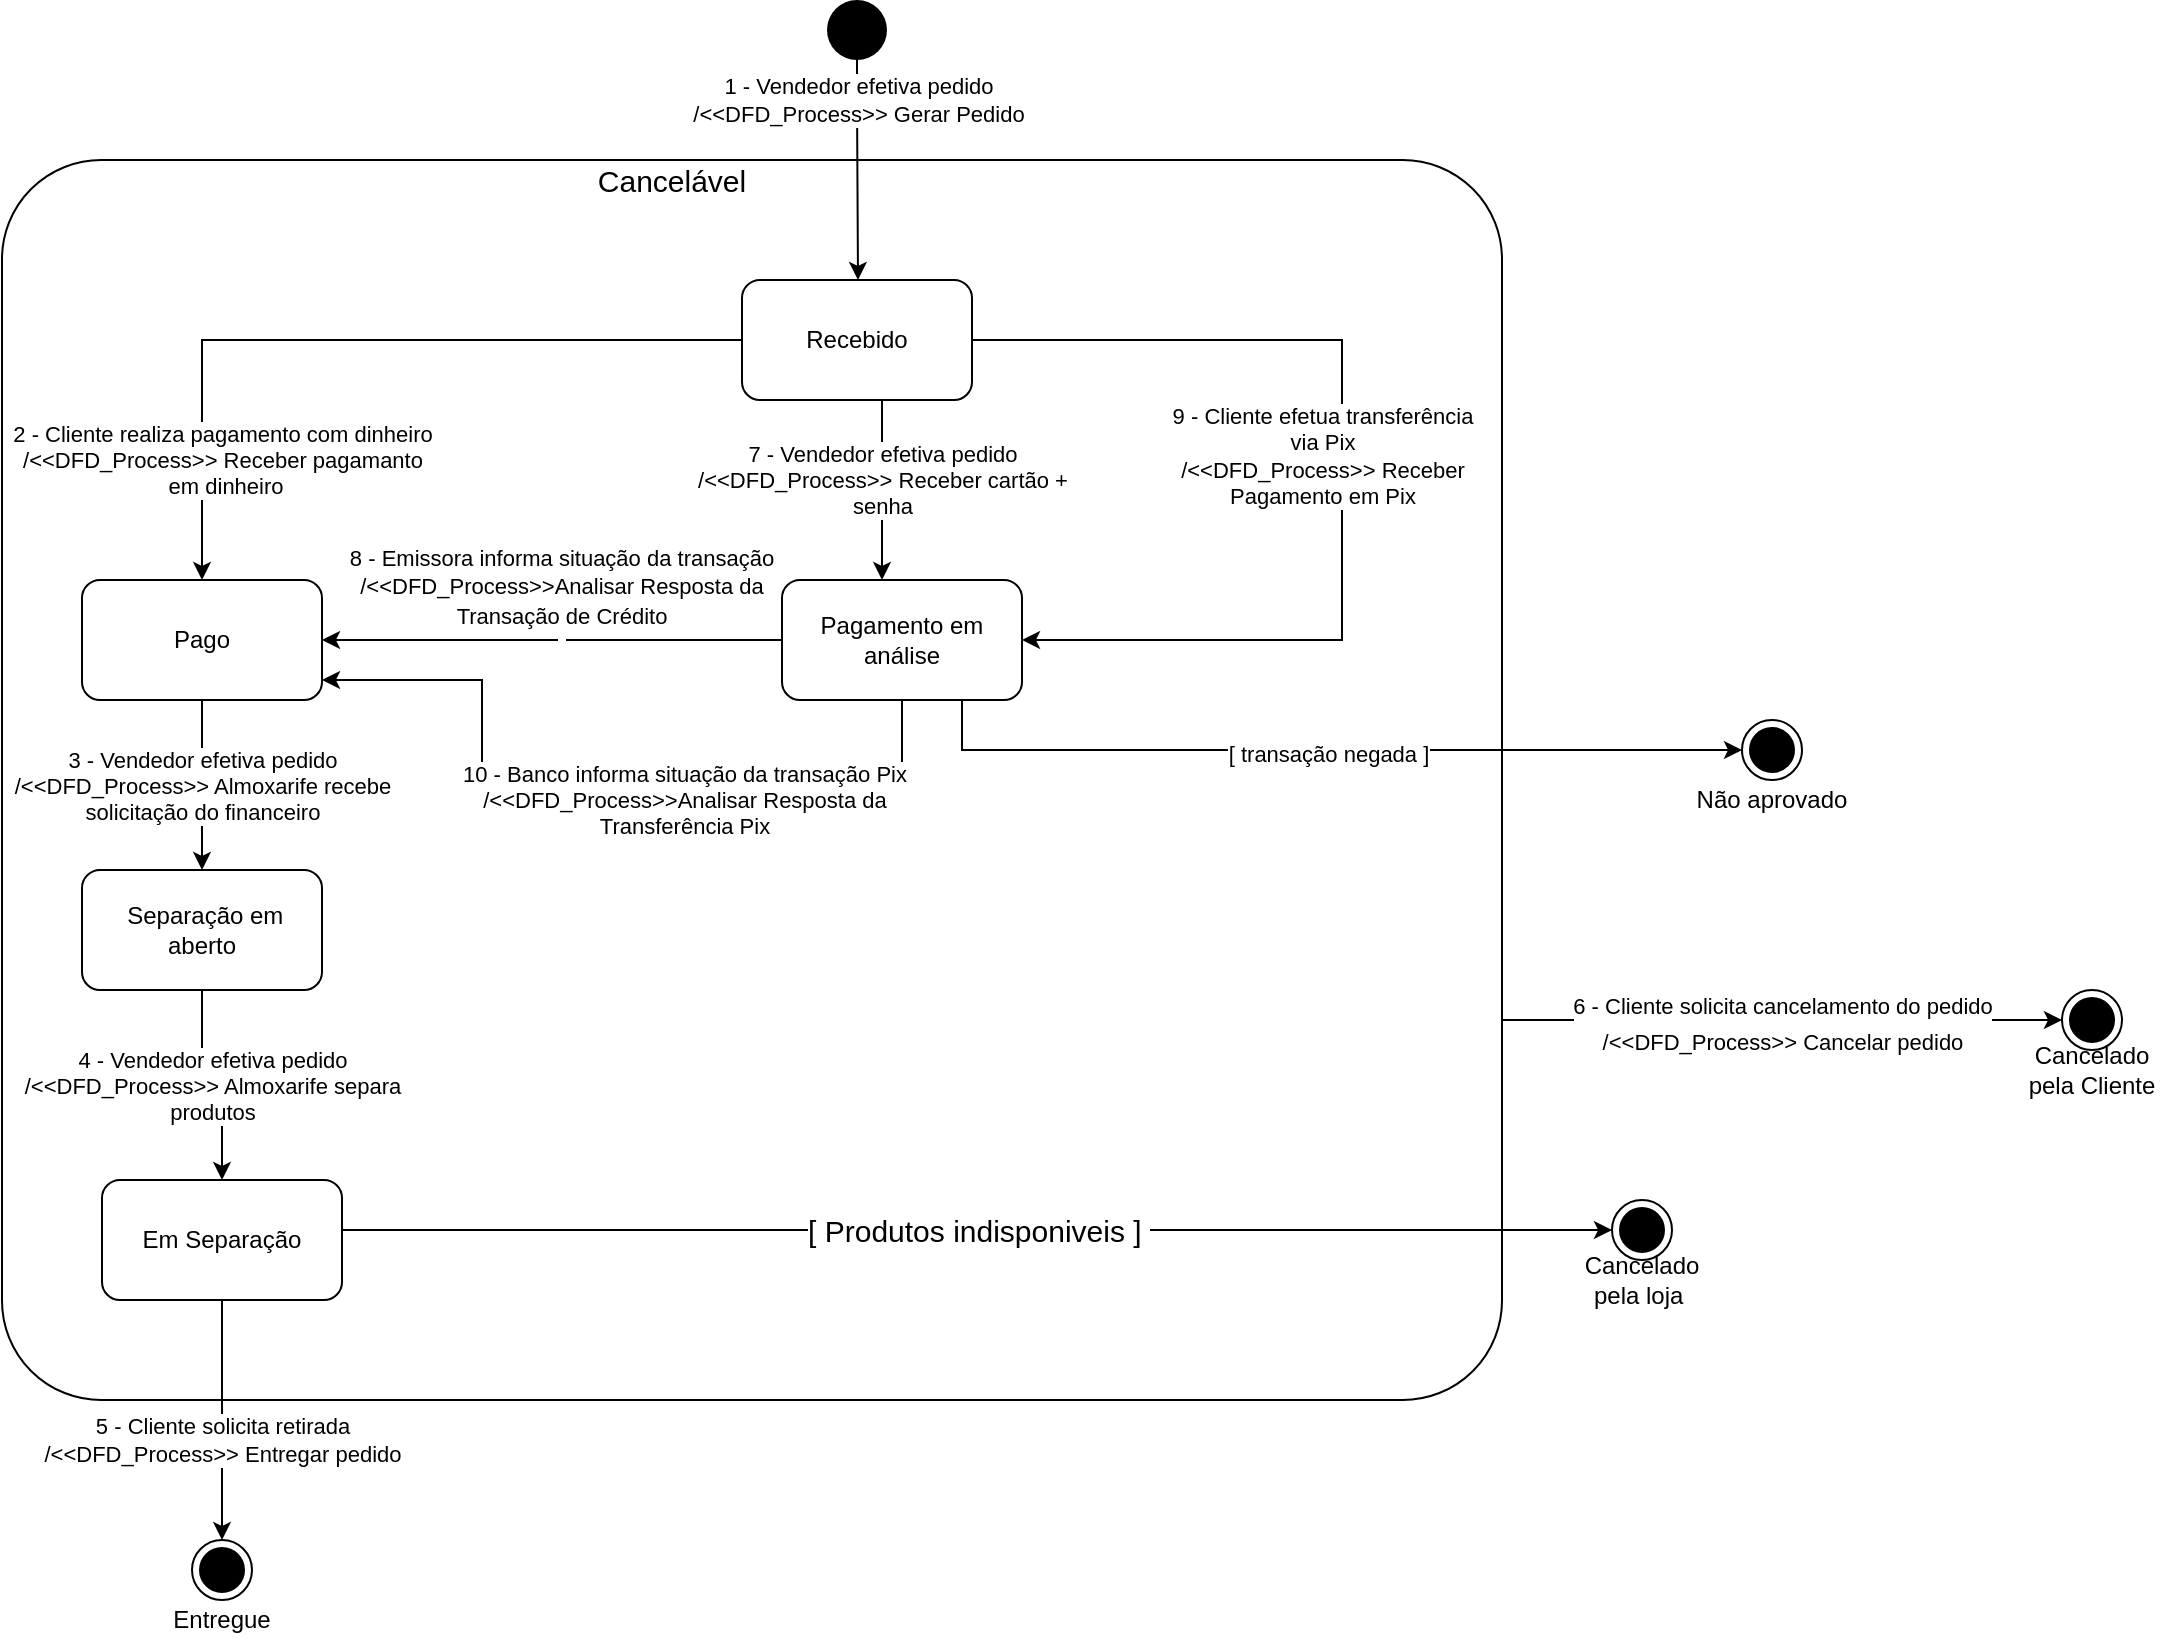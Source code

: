 <mxfile version="14.6.13" type="device"><diagram id="exblDy4gp8LTgZ1qykr2" name="Página-1"><mxGraphModel dx="2012" dy="693" grid="1" gridSize="10" guides="1" tooltips="1" connect="1" arrows="1" fold="1" page="1" pageScale="1" pageWidth="827" pageHeight="1169" math="0" shadow="0"><root><mxCell id="0"/><mxCell id="1" parent="0"/><mxCell id="gS5cZgr2TpalY6opXlyr-54" value="&lt;span style=&quot;color: rgb(0 , 0 , 0) ; font-size: 11px ; font-style: normal ; font-weight: 400 ; letter-spacing: normal ; text-align: center ; text-indent: 0px ; text-transform: none ; word-spacing: 0px ; background-color: rgb(255 , 255 , 255) ; font-family: &amp;#34;helvetica&amp;#34; ; display: inline ; float: none&quot;&gt;6 -&amp;nbsp;&lt;/span&gt;&lt;span style=&quot;color: rgb(0 , 0 , 0) ; font-size: 11px ; font-style: normal ; font-weight: 400 ; letter-spacing: normal ; text-align: center ; text-indent: 0px ; text-transform: none ; word-spacing: 0px ; font-family: &amp;#34;helvetica&amp;#34;&quot;&gt;Cliente solicita cancelamento do pedido&lt;/span&gt;&lt;br style=&quot;color: rgb(0 , 0 , 0) ; font-size: 11px ; font-style: normal ; font-weight: 400 ; letter-spacing: normal ; text-align: center ; text-indent: 0px ; text-transform: none ; word-spacing: 0px ; font-family: &amp;#34;helvetica&amp;#34;&quot;&gt;&lt;span style=&quot;color: rgb(0 , 0 , 0) ; font-size: 11px ; font-style: normal ; font-weight: 400 ; letter-spacing: normal ; text-align: center ; text-indent: 0px ; text-transform: none ; word-spacing: 0px ; background-color: rgb(255 , 255 , 255) ; font-family: &amp;#34;helvetica&amp;#34; ; display: inline ; float: none&quot;&gt;/&amp;lt;&amp;lt;DFD_Process&amp;gt;&amp;gt; Cancelar pedido&lt;/span&gt;" style="edgeStyle=orthogonalEdgeStyle;rounded=0;orthogonalLoop=1;jettySize=auto;html=1;fontSize=15;" parent="1" source="gS5cZgr2TpalY6opXlyr-1" target="gS5cZgr2TpalY6opXlyr-50" edge="1"><mxGeometry relative="1" as="geometry"><Array as="points"><mxPoint x="660" y="600"/><mxPoint x="660" y="600"/></Array></mxGeometry></mxCell><mxCell id="gS5cZgr2TpalY6opXlyr-1" value="" style="rounded=1;whiteSpace=wrap;html=1;arcSize=8;" parent="1" vertex="1"><mxGeometry x="-160" y="170" width="750" height="620" as="geometry"/></mxCell><mxCell id="gS5cZgr2TpalY6opXlyr-4" value="1 - Vendedor efetiva pedido&lt;br&gt;/&amp;lt;&amp;lt;DFD_Process&amp;gt;&amp;gt; Gerar Pedido" style="edgeStyle=orthogonalEdgeStyle;rounded=0;orthogonalLoop=1;jettySize=auto;html=1;" parent="1" source="gS5cZgr2TpalY6opXlyr-2" target="gS5cZgr2TpalY6opXlyr-3" edge="1"><mxGeometry x="-0.629" relative="1" as="geometry"><mxPoint x="208" y="70" as="sourcePoint"/><Array as="points"><mxPoint x="268" y="140"/><mxPoint x="268" y="140"/></Array><mxPoint as="offset"/></mxGeometry></mxCell><mxCell id="gS5cZgr2TpalY6opXlyr-2" value="" style="ellipse;fillColor=#000000;strokeColor=none;" parent="1" vertex="1"><mxGeometry x="252.5" y="90" width="30" height="30" as="geometry"/></mxCell><mxCell id="gS5cZgr2TpalY6opXlyr-7" style="edgeStyle=orthogonalEdgeStyle;rounded=0;orthogonalLoop=1;jettySize=auto;html=1;" parent="1" source="gS5cZgr2TpalY6opXlyr-3" target="gS5cZgr2TpalY6opXlyr-6" edge="1"><mxGeometry relative="1" as="geometry"/></mxCell><mxCell id="gS5cZgr2TpalY6opXlyr-10" value="2 - Cliente realiza pagamento com dinheiro&lt;br&gt;/&amp;lt;&amp;lt;DFD_Process&amp;gt;&amp;gt; Receber pagamanto&lt;br&gt;&amp;nbsp;em dinheiro" style="edgeLabel;html=1;align=center;verticalAlign=middle;resizable=0;points=[];" parent="gS5cZgr2TpalY6opXlyr-7" vertex="1" connectable="0"><mxGeometry x="-0.314" y="1" relative="1" as="geometry"><mxPoint x="-126" y="59" as="offset"/></mxGeometry></mxCell><mxCell id="gS5cZgr2TpalY6opXlyr-14" value="&lt;span style=&quot;color: rgb(0 , 0 , 0) ; font-family: &amp;#34;helvetica&amp;#34; ; font-size: 11px ; font-style: normal ; font-weight: 400 ; letter-spacing: normal ; text-align: center ; text-indent: 0px ; text-transform: none ; word-spacing: 0px ; background-color: rgb(255 , 255 , 255) ; display: inline ; float: none&quot;&gt;7 - Vendedor efetiva pedido&lt;/span&gt;&lt;br style=&quot;color: rgb(0 , 0 , 0) ; font-family: &amp;#34;helvetica&amp;#34; ; font-size: 11px ; font-style: normal ; font-weight: 400 ; letter-spacing: normal ; text-align: center ; text-indent: 0px ; text-transform: none ; word-spacing: 0px&quot;&gt;&lt;span style=&quot;color: rgb(0 , 0 , 0) ; font-family: &amp;#34;helvetica&amp;#34; ; font-size: 11px ; font-style: normal ; font-weight: 400 ; letter-spacing: normal ; text-align: center ; text-indent: 0px ; text-transform: none ; word-spacing: 0px ; background-color: rgb(255 , 255 , 255) ; display: inline ; float: none&quot;&gt;/&amp;lt;&amp;lt;DFD_Process&amp;gt;&amp;gt; Receber cartão +&lt;br&gt;&lt;/span&gt;senha" style="edgeStyle=orthogonalEdgeStyle;rounded=0;orthogonalLoop=1;jettySize=auto;html=1;" parent="1" source="gS5cZgr2TpalY6opXlyr-3" target="gS5cZgr2TpalY6opXlyr-13" edge="1"><mxGeometry x="-0.111" relative="1" as="geometry"><Array as="points"><mxPoint x="280" y="310"/><mxPoint x="280" y="310"/></Array><mxPoint as="offset"/></mxGeometry></mxCell><mxCell id="gS5cZgr2TpalY6opXlyr-15" style="edgeStyle=orthogonalEdgeStyle;rounded=0;orthogonalLoop=1;jettySize=auto;html=1;entryX=1;entryY=0.5;entryDx=0;entryDy=0;" parent="1" source="gS5cZgr2TpalY6opXlyr-3" target="gS5cZgr2TpalY6opXlyr-13" edge="1"><mxGeometry relative="1" as="geometry"><Array as="points"><mxPoint x="510" y="260"/><mxPoint x="510" y="410"/></Array></mxGeometry></mxCell><mxCell id="gS5cZgr2TpalY6opXlyr-16" value="&lt;span style=&quot;font-family: &amp;#34;helvetica&amp;#34;&quot;&gt;9 -&amp;nbsp;&lt;/span&gt;&lt;font face=&quot;helvetica&quot;&gt;Cliente efetua transferência &lt;br&gt;via Pix&lt;/font&gt;&lt;br style=&quot;font-family: &amp;#34;helvetica&amp;#34;&quot;&gt;&lt;font face=&quot;helvetica&quot;&gt;/&amp;lt;&amp;lt;DFD_Process&amp;gt;&amp;gt; Receber &lt;br&gt;Pagamento em Pix&lt;/font&gt;" style="edgeLabel;html=1;align=center;verticalAlign=middle;resizable=0;points=[];" parent="gS5cZgr2TpalY6opXlyr-15" vertex="1" connectable="0"><mxGeometry x="-0.166" y="1" relative="1" as="geometry"><mxPoint x="-11" y="36" as="offset"/></mxGeometry></mxCell><mxCell id="gS5cZgr2TpalY6opXlyr-3" value="Recebido" style="rounded=1;whiteSpace=wrap;html=1;" parent="1" vertex="1"><mxGeometry x="210" y="230" width="115" height="60" as="geometry"/></mxCell><mxCell id="gS5cZgr2TpalY6opXlyr-20" value="&lt;span style=&quot;color: rgb(0 , 0 , 0) ; font-family: &amp;#34;helvetica&amp;#34; ; font-size: 11px ; font-style: normal ; font-weight: 400 ; letter-spacing: normal ; text-align: center ; text-indent: 0px ; text-transform: none ; word-spacing: 0px ; background-color: rgb(255 , 255 , 255) ; display: inline ; float: none&quot;&gt;3 - Vendedor efetiva pedido&lt;/span&gt;&lt;br style=&quot;color: rgb(0 , 0 , 0) ; font-family: &amp;#34;helvetica&amp;#34; ; font-size: 11px ; font-style: normal ; font-weight: 400 ; letter-spacing: normal ; text-align: center ; text-indent: 0px ; text-transform: none ; word-spacing: 0px&quot;&gt;&lt;span style=&quot;color: rgb(0 , 0 , 0) ; font-family: &amp;#34;helvetica&amp;#34; ; font-size: 11px ; font-style: normal ; font-weight: 400 ; letter-spacing: normal ; text-align: center ; text-indent: 0px ; text-transform: none ; word-spacing: 0px ; background-color: rgb(255 , 255 , 255) ; display: inline ; float: none&quot;&gt;/&amp;lt;&amp;lt;DFD_Process&amp;gt;&amp;gt; Almoxarife recebe &lt;br&gt;solicitação do financeiro&lt;/span&gt;" style="edgeStyle=orthogonalEdgeStyle;rounded=0;orthogonalLoop=1;jettySize=auto;html=1;" parent="1" source="gS5cZgr2TpalY6opXlyr-6" target="gS5cZgr2TpalY6opXlyr-18" edge="1"><mxGeometry relative="1" as="geometry"/></mxCell><mxCell id="gS5cZgr2TpalY6opXlyr-6" value="Pago" style="rounded=1;whiteSpace=wrap;html=1;" parent="1" vertex="1"><mxGeometry x="-120" y="380" width="120" height="60" as="geometry"/></mxCell><mxCell id="gS5cZgr2TpalY6opXlyr-26" value="" style="edgeStyle=orthogonalEdgeStyle;rounded=0;orthogonalLoop=1;jettySize=auto;html=1;" parent="1" source="gS5cZgr2TpalY6opXlyr-13" target="gS5cZgr2TpalY6opXlyr-6" edge="1"><mxGeometry relative="1" as="geometry"><Array as="points"><mxPoint x="180" y="410"/><mxPoint x="180" y="410"/></Array></mxGeometry></mxCell><mxCell id="gS5cZgr2TpalY6opXlyr-27" style="edgeStyle=orthogonalEdgeStyle;rounded=0;orthogonalLoop=1;jettySize=auto;html=1;" parent="1" source="gS5cZgr2TpalY6opXlyr-13" target="gS5cZgr2TpalY6opXlyr-6" edge="1"><mxGeometry relative="1" as="geometry"><Array as="points"><mxPoint x="290" y="490"/><mxPoint x="80" y="490"/><mxPoint x="80" y="430"/></Array></mxGeometry></mxCell><mxCell id="ac8EFqxSYz6oTh39FbLb-5" value="&lt;span&gt;10 -&amp;nbsp;&lt;/span&gt;Banco informa situação da transação Pix&lt;br style=&quot;background-color: rgb(248 , 249 , 250)&quot;&gt;&lt;span&gt;/&amp;lt;&amp;lt;DFD_Process&amp;gt;&amp;gt;&lt;/span&gt;Analisar Resposta da &lt;br&gt;Transferência Pix" style="edgeLabel;html=1;align=center;verticalAlign=middle;resizable=0;points=[];" vertex="1" connectable="0" parent="gS5cZgr2TpalY6opXlyr-27"><mxGeometry x="0.003" y="1" relative="1" as="geometry"><mxPoint x="41" y="-1" as="offset"/></mxGeometry></mxCell><mxCell id="gS5cZgr2TpalY6opXlyr-36" value="&lt;font style=&quot;font-size: 11px&quot;&gt;[ transação negada ]&lt;/font&gt;" style="edgeStyle=orthogonalEdgeStyle;rounded=0;orthogonalLoop=1;jettySize=auto;html=1;fontSize=15;" parent="1" source="gS5cZgr2TpalY6opXlyr-13" target="gS5cZgr2TpalY6opXlyr-35" edge="1"><mxGeometry relative="1" as="geometry"><Array as="points"><mxPoint x="320" y="465"/></Array></mxGeometry></mxCell><mxCell id="gS5cZgr2TpalY6opXlyr-13" value="Pagamento em análise" style="rounded=1;whiteSpace=wrap;html=1;" parent="1" vertex="1"><mxGeometry x="230" y="380" width="120" height="60" as="geometry"/></mxCell><mxCell id="gS5cZgr2TpalY6opXlyr-21" value="&lt;span style=&quot;color: rgb(0 , 0 , 0) ; font-family: &amp;#34;helvetica&amp;#34; ; font-size: 11px ; font-style: normal ; font-weight: 400 ; letter-spacing: normal ; text-align: center ; text-indent: 0px ; text-transform: none ; word-spacing: 0px ; background-color: rgb(255 , 255 , 255) ; display: inline ; float: none&quot;&gt;4 - Vendedor efetiva pedido&lt;/span&gt;&lt;br style=&quot;color: rgb(0 , 0 , 0) ; font-family: &amp;#34;helvetica&amp;#34; ; font-size: 11px ; font-style: normal ; font-weight: 400 ; letter-spacing: normal ; text-align: center ; text-indent: 0px ; text-transform: none ; word-spacing: 0px&quot;&gt;&lt;span style=&quot;color: rgb(0 , 0 , 0) ; font-family: &amp;#34;helvetica&amp;#34; ; font-size: 11px ; font-style: normal ; font-weight: 400 ; letter-spacing: normal ; text-align: center ; text-indent: 0px ; text-transform: none ; word-spacing: 0px ; background-color: rgb(255 , 255 , 255) ; display: inline ; float: none&quot;&gt;/&amp;lt;&amp;lt;DFD_Process&amp;gt;&amp;gt; Almoxarife separa &lt;br&gt;produtos&lt;/span&gt;" style="edgeStyle=orthogonalEdgeStyle;rounded=0;orthogonalLoop=1;jettySize=auto;html=1;" parent="1" source="gS5cZgr2TpalY6opXlyr-18" target="gS5cZgr2TpalY6opXlyr-19" edge="1"><mxGeometry relative="1" as="geometry"/></mxCell><mxCell id="gS5cZgr2TpalY6opXlyr-18" value="&amp;nbsp;Separação em aberto" style="rounded=1;whiteSpace=wrap;html=1;" parent="1" vertex="1"><mxGeometry x="-120" y="525" width="120" height="60" as="geometry"/></mxCell><mxCell id="gS5cZgr2TpalY6opXlyr-30" value="&lt;span style=&quot;color: rgb(0 , 0 , 0) ; font-size: 11px ; font-style: normal ; font-weight: 400 ; letter-spacing: normal ; text-align: center ; text-indent: 0px ; text-transform: none ; word-spacing: 0px ; background-color: rgb(255 , 255 , 255) ; font-family: &amp;#34;helvetica&amp;#34; ; display: inline ; float: none&quot;&gt;5 -&amp;nbsp;&lt;/span&gt;&lt;span style=&quot;font-family: &amp;#34;helvetica&amp;#34;&quot;&gt;Cliente solicita retirada&lt;/span&gt;&lt;br style=&quot;color: rgb(0 , 0 , 0) ; font-size: 11px ; font-style: normal ; font-weight: 400 ; letter-spacing: normal ; text-align: center ; text-indent: 0px ; text-transform: none ; word-spacing: 0px ; font-family: &amp;#34;helvetica&amp;#34;&quot;&gt;&lt;span style=&quot;color: rgb(0 , 0 , 0) ; font-size: 11px ; font-style: normal ; font-weight: 400 ; letter-spacing: normal ; text-align: center ; text-indent: 0px ; text-transform: none ; word-spacing: 0px ; background-color: rgb(255 , 255 , 255) ; font-family: &amp;#34;helvetica&amp;#34; ; display: inline ; float: none&quot;&gt;/&amp;lt;&amp;lt;DFD_Process&amp;gt;&amp;gt; Entregar pedido&lt;/span&gt;" style="edgeStyle=orthogonalEdgeStyle;rounded=0;orthogonalLoop=1;jettySize=auto;html=1;" parent="1" source="gS5cZgr2TpalY6opXlyr-19" target="gS5cZgr2TpalY6opXlyr-29" edge="1"><mxGeometry x="0.167" relative="1" as="geometry"><mxPoint as="offset"/></mxGeometry></mxCell><mxCell id="gS5cZgr2TpalY6opXlyr-44" value="[ Produtos indisponiveis ]&amp;nbsp;" style="edgeStyle=orthogonalEdgeStyle;rounded=0;orthogonalLoop=1;jettySize=auto;html=1;fontSize=15;" parent="1" source="gS5cZgr2TpalY6opXlyr-19" target="gS5cZgr2TpalY6opXlyr-42" edge="1"><mxGeometry relative="1" as="geometry"><Array as="points"><mxPoint x="620" y="705"/><mxPoint x="620" y="705"/></Array></mxGeometry></mxCell><mxCell id="gS5cZgr2TpalY6opXlyr-19" value="Em Separação" style="rounded=1;whiteSpace=wrap;html=1;" parent="1" vertex="1"><mxGeometry x="-110" y="680" width="120" height="60" as="geometry"/></mxCell><mxCell id="gS5cZgr2TpalY6opXlyr-34" value="Cancelável" style="text;html=1;strokeColor=none;fillColor=none;align=center;verticalAlign=middle;whiteSpace=wrap;rounded=0;fontSize=15;" parent="1" vertex="1"><mxGeometry x="110" y="170" width="130" height="20" as="geometry"/></mxCell><mxCell id="gS5cZgr2TpalY6opXlyr-35" value="" style="ellipse;html=1;shape=endState;fillColor=#000000;strokeColor=#000000;" parent="1" vertex="1"><mxGeometry x="710" y="450" width="30" height="30" as="geometry"/></mxCell><mxCell id="gS5cZgr2TpalY6opXlyr-40" value="" style="group" parent="1" vertex="1" connectable="0"><mxGeometry x="-70" y="860" width="40" height="50" as="geometry"/></mxCell><mxCell id="gS5cZgr2TpalY6opXlyr-29" value="" style="ellipse;html=1;shape=endState;fillColor=#000000;strokeColor=#000000;" parent="gS5cZgr2TpalY6opXlyr-40" vertex="1"><mxGeometry x="5" width="30" height="30" as="geometry"/></mxCell><mxCell id="gS5cZgr2TpalY6opXlyr-33" value="Entregue" style="text;html=1;strokeColor=none;fillColor=none;align=center;verticalAlign=middle;whiteSpace=wrap;rounded=0;" parent="gS5cZgr2TpalY6opXlyr-40" vertex="1"><mxGeometry y="30" width="40" height="20" as="geometry"/></mxCell><mxCell id="gS5cZgr2TpalY6opXlyr-41" value="" style="group" parent="1" vertex="1" connectable="0"><mxGeometry x="640" y="690" width="90" height="50" as="geometry"/></mxCell><mxCell id="gS5cZgr2TpalY6opXlyr-42" value="" style="ellipse;html=1;shape=endState;fillColor=#000000;strokeColor=#000000;" parent="gS5cZgr2TpalY6opXlyr-41" vertex="1"><mxGeometry x="5" width="30" height="30" as="geometry"/></mxCell><mxCell id="gS5cZgr2TpalY6opXlyr-43" value="Cancelado&lt;br&gt;pela loja&amp;nbsp;" style="text;html=1;strokeColor=none;fillColor=none;align=center;verticalAlign=middle;whiteSpace=wrap;rounded=0;" parent="gS5cZgr2TpalY6opXlyr-41" vertex="1"><mxGeometry x="-25" y="30" width="90" height="20" as="geometry"/></mxCell><mxCell id="gS5cZgr2TpalY6opXlyr-48" value="Não aprovado" style="text;html=1;strokeColor=none;fillColor=none;align=center;verticalAlign=middle;whiteSpace=wrap;rounded=0;" parent="1" vertex="1"><mxGeometry x="685" y="480" width="80" height="20" as="geometry"/></mxCell><mxCell id="gS5cZgr2TpalY6opXlyr-53" value="" style="group" parent="1" vertex="1" connectable="0"><mxGeometry x="840" y="585" width="90" height="50" as="geometry"/></mxCell><mxCell id="gS5cZgr2TpalY6opXlyr-50" value="" style="ellipse;html=1;shape=endState;fillColor=#000000;strokeColor=#000000;" parent="gS5cZgr2TpalY6opXlyr-53" vertex="1"><mxGeometry x="30" width="30" height="30" as="geometry"/></mxCell><mxCell id="gS5cZgr2TpalY6opXlyr-51" value="Cancelado&lt;br&gt;pela Cliente" style="text;html=1;strokeColor=none;fillColor=none;align=center;verticalAlign=middle;whiteSpace=wrap;rounded=0;" parent="gS5cZgr2TpalY6opXlyr-53" vertex="1"><mxGeometry y="30" width="90" height="20" as="geometry"/></mxCell><mxCell id="ac8EFqxSYz6oTh39FbLb-4" value="&lt;span style=&quot;font-size: 11px ; background-color: rgb(255 , 255 , 255)&quot;&gt;8 -&amp;nbsp;&lt;/span&gt;&lt;span style=&quot;background-color: rgb(255 , 255 , 255)&quot;&gt;&lt;span style=&quot;font-size: 11px&quot;&gt;Emissora informa situação da transação&lt;br&gt;/&amp;lt;&amp;lt;DFD_Process&amp;gt;&amp;gt;&lt;/span&gt;&lt;/span&gt;&lt;span style=&quot;font-size: 11px&quot;&gt;Analisar Resposta da Transação de Crédito&lt;/span&gt;&lt;br style=&quot;font-size: 11px&quot;&gt;&lt;span style=&quot;font-size: 11px ; background-color: rgb(255 , 255 , 255)&quot;&gt;&amp;nbsp;&lt;/span&gt;" style="text;html=1;strokeColor=none;fillColor=none;align=center;verticalAlign=middle;whiteSpace=wrap;rounded=0;" vertex="1" parent="1"><mxGeometry x="10" y="380" width="220" height="20" as="geometry"/></mxCell></root></mxGraphModel></diagram></mxfile>
